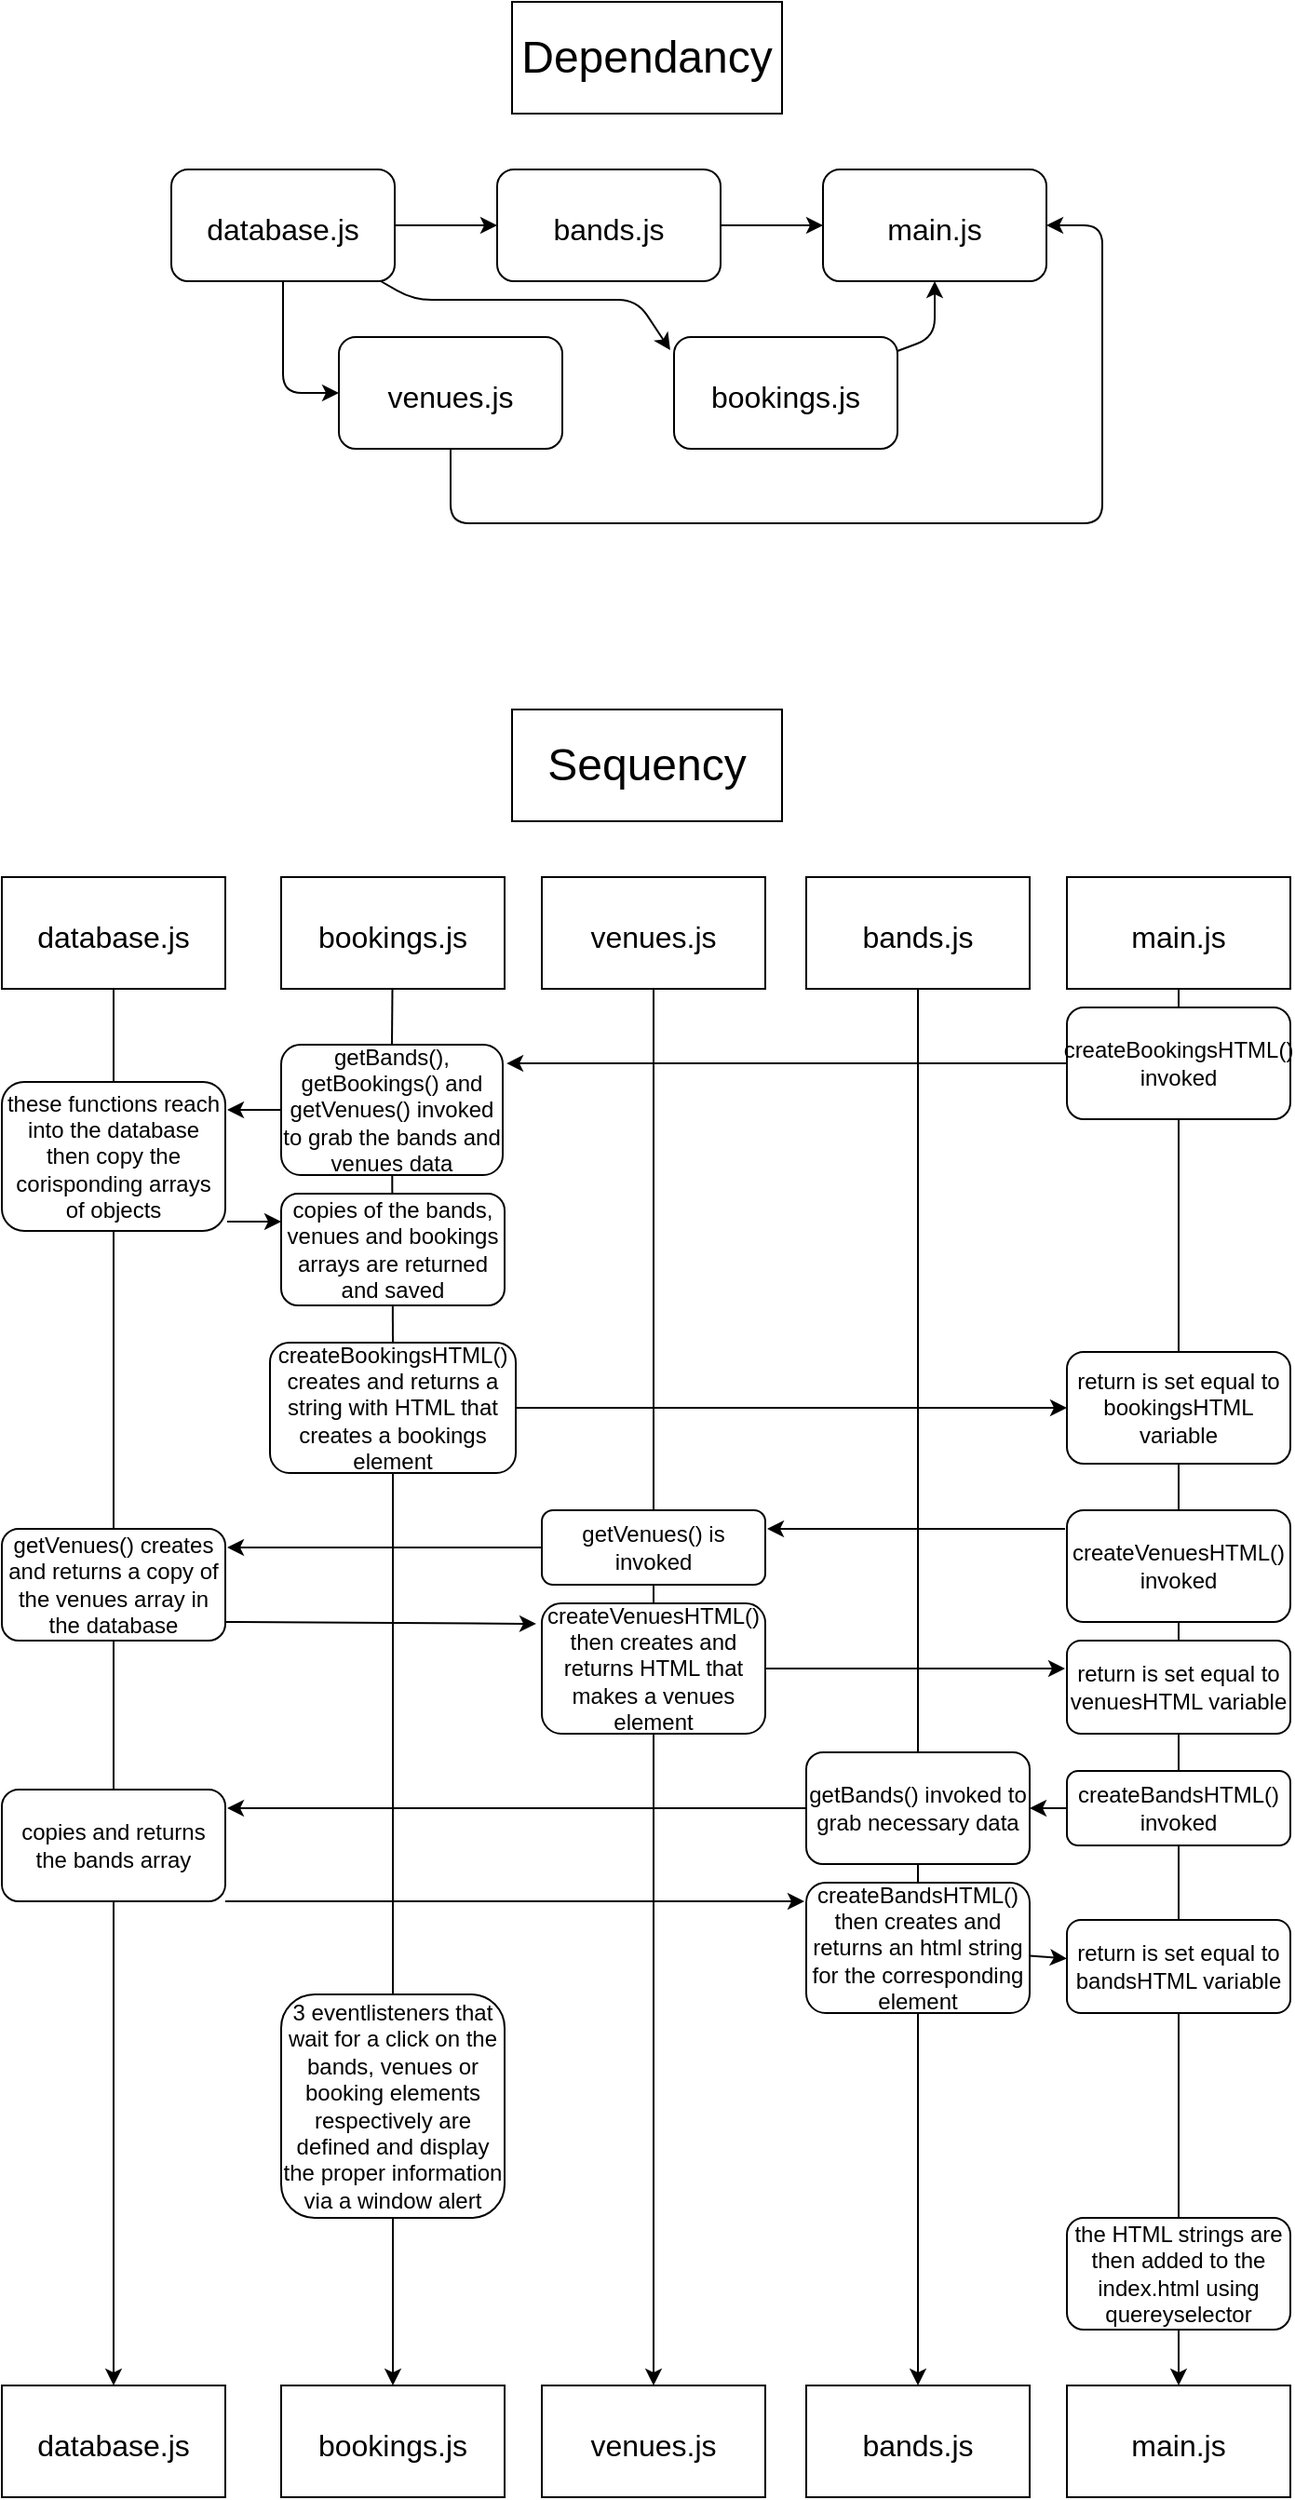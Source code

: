 <mxfile>
    <diagram id="K-RhgE1bavTVzbN6Rjc3" name="Page-1">
        <mxGraphModel dx="811" dy="789" grid="1" gridSize="10" guides="1" tooltips="1" connect="1" arrows="1" fold="1" page="1" pageScale="1" pageWidth="850" pageHeight="1100" math="0" shadow="0">
            <root>
                <mxCell id="0"/>
                <mxCell id="1" parent="0"/>
                <mxCell id="2" value="&lt;font style=&quot;font-size: 24px;&quot;&gt;Dependancy&lt;/font&gt;" style="rounded=0;whiteSpace=wrap;html=1;" vertex="1" parent="1">
                    <mxGeometry x="353" y="50" width="145" height="60" as="geometry"/>
                </mxCell>
                <mxCell id="9" style="edgeStyle=none;html=1;entryX=0;entryY=0.5;entryDx=0;entryDy=0;fontSize=14;" edge="1" parent="1" source="3" target="4">
                    <mxGeometry relative="1" as="geometry">
                        <Array as="points">
                            <mxPoint x="230" y="260"/>
                        </Array>
                    </mxGeometry>
                </mxCell>
                <mxCell id="10" style="edgeStyle=none;html=1;fontSize=14;" edge="1" parent="1" source="3" target="5">
                    <mxGeometry relative="1" as="geometry"/>
                </mxCell>
                <mxCell id="13" style="edgeStyle=none;html=1;entryX=-0.017;entryY=0.117;entryDx=0;entryDy=0;entryPerimeter=0;fontSize=14;" edge="1" parent="1" source="3" target="6">
                    <mxGeometry relative="1" as="geometry">
                        <Array as="points">
                            <mxPoint x="300" y="210"/>
                            <mxPoint x="420" y="210"/>
                        </Array>
                    </mxGeometry>
                </mxCell>
                <mxCell id="3" value="&lt;font size=&quot;3&quot;&gt;database.js&lt;/font&gt;" style="rounded=1;whiteSpace=wrap;html=1;fontSize=24;" vertex="1" parent="1">
                    <mxGeometry x="170" y="140" width="120" height="60" as="geometry"/>
                </mxCell>
                <mxCell id="12" style="edgeStyle=none;html=1;entryX=1;entryY=0.5;entryDx=0;entryDy=0;fontSize=14;" edge="1" parent="1" source="4" target="8">
                    <mxGeometry relative="1" as="geometry">
                        <Array as="points">
                            <mxPoint x="320" y="330"/>
                            <mxPoint x="670" y="330"/>
                            <mxPoint x="670" y="170"/>
                        </Array>
                    </mxGeometry>
                </mxCell>
                <mxCell id="4" value="&lt;font size=&quot;3&quot;&gt;venues.js&lt;/font&gt;" style="rounded=1;whiteSpace=wrap;html=1;fontSize=24;" vertex="1" parent="1">
                    <mxGeometry x="260" y="230" width="120" height="60" as="geometry"/>
                </mxCell>
                <mxCell id="11" style="edgeStyle=none;html=1;fontSize=14;" edge="1" parent="1" source="5" target="8">
                    <mxGeometry relative="1" as="geometry"/>
                </mxCell>
                <mxCell id="5" value="&lt;font size=&quot;3&quot;&gt;bands.js&lt;/font&gt;" style="rounded=1;whiteSpace=wrap;html=1;fontSize=24;" vertex="1" parent="1">
                    <mxGeometry x="345" y="140" width="120" height="60" as="geometry"/>
                </mxCell>
                <mxCell id="14" style="edgeStyle=none;html=1;entryX=0.5;entryY=1;entryDx=0;entryDy=0;fontSize=14;" edge="1" parent="1" source="6" target="8">
                    <mxGeometry relative="1" as="geometry">
                        <Array as="points">
                            <mxPoint x="580" y="230"/>
                        </Array>
                    </mxGeometry>
                </mxCell>
                <mxCell id="6" value="&lt;font size=&quot;3&quot;&gt;bookings.js&lt;/font&gt;" style="rounded=1;whiteSpace=wrap;html=1;fontSize=24;" vertex="1" parent="1">
                    <mxGeometry x="440" y="230" width="120" height="60" as="geometry"/>
                </mxCell>
                <mxCell id="8" value="&lt;font size=&quot;3&quot;&gt;main.js&lt;/font&gt;" style="rounded=1;whiteSpace=wrap;html=1;fontSize=24;" vertex="1" parent="1">
                    <mxGeometry x="520" y="140" width="120" height="60" as="geometry"/>
                </mxCell>
                <mxCell id="15" value="&lt;font style=&quot;font-size: 24px;&quot;&gt;Sequency&lt;/font&gt;" style="rounded=0;whiteSpace=wrap;html=1;" vertex="1" parent="1">
                    <mxGeometry x="353" y="430" width="145" height="60" as="geometry"/>
                </mxCell>
                <mxCell id="26" style="edgeStyle=none;html=1;fontSize=14;startArrow=none;" edge="1" parent="1" source="69" target="21">
                    <mxGeometry relative="1" as="geometry"/>
                </mxCell>
                <mxCell id="16" value="&lt;font size=&quot;3&quot;&gt;database.js&lt;/font&gt;" style="rounded=0;whiteSpace=wrap;html=1;fontSize=24;" vertex="1" parent="1">
                    <mxGeometry x="79" y="520" width="120" height="60" as="geometry"/>
                </mxCell>
                <mxCell id="29" style="edgeStyle=none;html=1;entryX=0.5;entryY=0;entryDx=0;entryDy=0;fontSize=14;startArrow=none;" edge="1" parent="1" source="74" target="22">
                    <mxGeometry relative="1" as="geometry"/>
                </mxCell>
                <mxCell id="17" value="&lt;font size=&quot;3&quot;&gt;bands.js&lt;/font&gt;" style="rounded=0;whiteSpace=wrap;html=1;fontSize=24;" vertex="1" parent="1">
                    <mxGeometry x="511" y="520" width="120" height="60" as="geometry"/>
                </mxCell>
                <mxCell id="30" style="edgeStyle=none;html=1;entryX=0.5;entryY=0;entryDx=0;entryDy=0;fontSize=14;startArrow=none;" edge="1" parent="1" source="82" target="23">
                    <mxGeometry relative="1" as="geometry">
                        <mxPoint x="711" y="700" as="sourcePoint"/>
                    </mxGeometry>
                </mxCell>
                <mxCell id="18" value="&lt;font size=&quot;3&quot;&gt;main.js&lt;/font&gt;" style="rounded=0;whiteSpace=wrap;html=1;fontSize=24;" vertex="1" parent="1">
                    <mxGeometry x="651" y="520" width="120" height="60" as="geometry"/>
                </mxCell>
                <mxCell id="28" style="edgeStyle=none;html=1;entryX=0.5;entryY=0;entryDx=0;entryDy=0;fontSize=14;startArrow=none;" edge="1" parent="1" source="59" target="24">
                    <mxGeometry relative="1" as="geometry">
                        <mxPoint x="429" y="820" as="sourcePoint"/>
                    </mxGeometry>
                </mxCell>
                <mxCell id="19" value="&lt;font size=&quot;3&quot;&gt;venues.js&lt;/font&gt;" style="rounded=0;whiteSpace=wrap;html=1;fontSize=24;" vertex="1" parent="1">
                    <mxGeometry x="369" y="520" width="120" height="60" as="geometry"/>
                </mxCell>
                <mxCell id="27" style="edgeStyle=none;html=1;entryX=0.5;entryY=0;entryDx=0;entryDy=0;fontSize=14;startArrow=none;" edge="1" parent="1" source="47" target="25">
                    <mxGeometry relative="1" as="geometry"/>
                </mxCell>
                <mxCell id="20" value="&lt;font size=&quot;3&quot;&gt;bookings.js&lt;/font&gt;" style="rounded=0;whiteSpace=wrap;html=1;fontSize=24;" vertex="1" parent="1">
                    <mxGeometry x="229" y="520" width="120" height="60" as="geometry"/>
                </mxCell>
                <mxCell id="21" value="&lt;font size=&quot;3&quot;&gt;database.js&lt;/font&gt;" style="rounded=0;whiteSpace=wrap;html=1;fontSize=24;" vertex="1" parent="1">
                    <mxGeometry x="79" y="1330" width="120" height="60" as="geometry"/>
                </mxCell>
                <mxCell id="22" value="&lt;font size=&quot;3&quot;&gt;bands.js&lt;/font&gt;" style="rounded=0;whiteSpace=wrap;html=1;fontSize=24;" vertex="1" parent="1">
                    <mxGeometry x="511" y="1330" width="120" height="60" as="geometry"/>
                </mxCell>
                <mxCell id="23" value="&lt;font size=&quot;3&quot;&gt;main.js&lt;/font&gt;" style="rounded=0;whiteSpace=wrap;html=1;fontSize=24;" vertex="1" parent="1">
                    <mxGeometry x="651" y="1330" width="120" height="60" as="geometry"/>
                </mxCell>
                <mxCell id="24" value="&lt;font size=&quot;3&quot;&gt;venues.js&lt;/font&gt;" style="rounded=0;whiteSpace=wrap;html=1;fontSize=24;" vertex="1" parent="1">
                    <mxGeometry x="369" y="1330" width="120" height="60" as="geometry"/>
                </mxCell>
                <mxCell id="25" value="&lt;font size=&quot;3&quot;&gt;bookings.js&lt;/font&gt;" style="rounded=0;whiteSpace=wrap;html=1;fontSize=24;" vertex="1" parent="1">
                    <mxGeometry x="229" y="1330" width="120" height="60" as="geometry"/>
                </mxCell>
                <mxCell id="32" value="" style="edgeStyle=none;html=1;fontSize=14;endArrow=none;startArrow=none;" edge="1" parent="1" source="44">
                    <mxGeometry relative="1" as="geometry">
                        <mxPoint x="711" y="580" as="sourcePoint"/>
                        <mxPoint x="711" y="700" as="targetPoint"/>
                    </mxGeometry>
                </mxCell>
                <mxCell id="36" value="" style="edgeStyle=none;html=1;entryX=0.5;entryY=0;entryDx=0;entryDy=0;fontSize=14;endArrow=none;" edge="1" parent="1" source="20" target="35">
                    <mxGeometry relative="1" as="geometry">
                        <mxPoint x="289" y="580" as="sourcePoint"/>
                        <mxPoint x="289" y="1240" as="targetPoint"/>
                    </mxGeometry>
                </mxCell>
                <mxCell id="38" style="edgeStyle=none;html=1;fontSize=12;" edge="1" parent="1" source="35">
                    <mxGeometry relative="1" as="geometry">
                        <mxPoint x="200" y="645" as="targetPoint"/>
                    </mxGeometry>
                </mxCell>
                <mxCell id="35" value="getBands(), getBookings() and getVenues() invoked&lt;br&gt;to grab the bands and venues data" style="rounded=1;whiteSpace=wrap;html=1;fontSize=12;" vertex="1" parent="1">
                    <mxGeometry x="229" y="610" width="119" height="70" as="geometry"/>
                </mxCell>
                <mxCell id="41" style="edgeStyle=none;html=1;entryX=0;entryY=0.25;entryDx=0;entryDy=0;fontSize=12;" edge="1" parent="1" target="40">
                    <mxGeometry relative="1" as="geometry">
                        <mxPoint x="200" y="705" as="sourcePoint"/>
                    </mxGeometry>
                </mxCell>
                <mxCell id="43" value="" style="edgeStyle=none;html=1;fontSize=14;endArrow=none;" edge="1" parent="1" source="19">
                    <mxGeometry relative="1" as="geometry">
                        <mxPoint x="429" y="580" as="sourcePoint"/>
                        <mxPoint x="429" y="830" as="targetPoint"/>
                    </mxGeometry>
                </mxCell>
                <mxCell id="45" value="" style="edgeStyle=none;html=1;fontSize=14;endArrow=none;" edge="1" parent="1" source="18" target="44">
                    <mxGeometry relative="1" as="geometry">
                        <mxPoint x="711" y="580" as="sourcePoint"/>
                        <mxPoint x="711" y="700" as="targetPoint"/>
                    </mxGeometry>
                </mxCell>
                <mxCell id="46" style="edgeStyle=none;html=1;entryX=1.017;entryY=0.143;entryDx=0;entryDy=0;entryPerimeter=0;fontSize=12;" edge="1" parent="1" source="44" target="35">
                    <mxGeometry relative="1" as="geometry"/>
                </mxCell>
                <mxCell id="44" value="createBookingsHTML()&lt;br&gt;invoked" style="rounded=1;whiteSpace=wrap;html=1;fontSize=12;" vertex="1" parent="1">
                    <mxGeometry x="651" y="590" width="120" height="60" as="geometry"/>
                </mxCell>
                <mxCell id="48" value="" style="edgeStyle=none;html=1;entryX=0.5;entryY=0;entryDx=0;entryDy=0;fontSize=14;startArrow=none;endArrow=none;" edge="1" parent="1" source="35" target="47">
                    <mxGeometry relative="1" as="geometry">
                        <mxPoint x="288.529" y="680" as="sourcePoint"/>
                        <mxPoint x="289" y="1240" as="targetPoint"/>
                    </mxGeometry>
                </mxCell>
                <mxCell id="49" style="edgeStyle=none;html=1;fontSize=12;" edge="1" parent="1" source="47" target="50">
                    <mxGeometry relative="1" as="geometry">
                        <mxPoint x="650" y="805" as="targetPoint"/>
                    </mxGeometry>
                </mxCell>
                <mxCell id="47" value="createBookingsHTML()&lt;br&gt;creates and returns a string with HTML that creates a bookings element" style="rounded=1;whiteSpace=wrap;html=1;fontSize=12;" vertex="1" parent="1">
                    <mxGeometry x="223" y="770" width="132" height="70" as="geometry"/>
                </mxCell>
                <mxCell id="51" value="" style="edgeStyle=none;html=1;entryX=0.5;entryY=0;entryDx=0;entryDy=0;fontSize=14;startArrow=none;endArrow=none;" edge="1" parent="1" target="50">
                    <mxGeometry relative="1" as="geometry">
                        <mxPoint x="711" y="700" as="sourcePoint"/>
                        <mxPoint x="711" y="1240" as="targetPoint"/>
                    </mxGeometry>
                </mxCell>
                <mxCell id="50" value="return is set equal to bookingsHTML variable" style="rounded=1;whiteSpace=wrap;html=1;fontSize=12;" vertex="1" parent="1">
                    <mxGeometry x="651" y="775" width="120" height="60" as="geometry"/>
                </mxCell>
                <mxCell id="53" value="" style="edgeStyle=none;html=1;entryX=0.5;entryY=0;entryDx=0;entryDy=0;fontSize=14;startArrow=none;endArrow=none;" edge="1" parent="1" source="50" target="52">
                    <mxGeometry relative="1" as="geometry">
                        <mxPoint x="711" y="835" as="sourcePoint"/>
                        <mxPoint x="711" y="1240" as="targetPoint"/>
                    </mxGeometry>
                </mxCell>
                <mxCell id="61" style="edgeStyle=none;html=1;fontSize=12;" edge="1" parent="1">
                    <mxGeometry relative="1" as="geometry">
                        <mxPoint x="490" y="870" as="targetPoint"/>
                        <mxPoint x="650" y="870" as="sourcePoint"/>
                    </mxGeometry>
                </mxCell>
                <mxCell id="52" value="createVenuesHTML() invoked" style="rounded=1;whiteSpace=wrap;html=1;fontSize=12;" vertex="1" parent="1">
                    <mxGeometry x="651" y="860" width="120" height="60" as="geometry"/>
                </mxCell>
                <mxCell id="57" style="edgeStyle=none;html=1;fontSize=12;" edge="1" parent="1" source="54">
                    <mxGeometry relative="1" as="geometry">
                        <mxPoint x="200" y="880" as="targetPoint"/>
                    </mxGeometry>
                </mxCell>
                <mxCell id="58" style="edgeStyle=none;html=1;fontSize=12;entryX=-0.025;entryY=0.157;entryDx=0;entryDy=0;entryPerimeter=0;" edge="1" parent="1" target="59">
                    <mxGeometry relative="1" as="geometry">
                        <mxPoint x="340" y="920" as="targetPoint"/>
                        <mxPoint x="199" y="920" as="sourcePoint"/>
                    </mxGeometry>
                </mxCell>
                <mxCell id="64" style="edgeStyle=none;html=1;fontSize=12;" edge="1" parent="1" source="59">
                    <mxGeometry relative="1" as="geometry">
                        <mxPoint x="650" y="945" as="targetPoint"/>
                    </mxGeometry>
                </mxCell>
                <mxCell id="59" value="createVenuesHTML() then creates and returns HTML that makes a venues element" style="rounded=1;whiteSpace=wrap;html=1;fontSize=12;" vertex="1" parent="1">
                    <mxGeometry x="369" y="910" width="120" height="70" as="geometry"/>
                </mxCell>
                <mxCell id="63" value="" style="edgeStyle=none;html=1;entryX=0.5;entryY=0;entryDx=0;entryDy=0;fontSize=14;startArrow=none;endArrow=none;" edge="1" parent="1" source="52" target="62">
                    <mxGeometry relative="1" as="geometry">
                        <mxPoint x="711" y="920" as="sourcePoint"/>
                        <mxPoint x="711" y="1240" as="targetPoint"/>
                    </mxGeometry>
                </mxCell>
                <mxCell id="62" value="return is set equal to venuesHTML variable" style="rounded=1;whiteSpace=wrap;html=1;fontSize=12;" vertex="1" parent="1">
                    <mxGeometry x="651" y="930" width="120" height="50" as="geometry"/>
                </mxCell>
                <mxCell id="60" value="" style="edgeStyle=none;html=1;entryX=0.5;entryY=0;entryDx=0;entryDy=0;fontSize=14;startArrow=none;endArrow=none;" edge="1" parent="1" target="59">
                    <mxGeometry relative="1" as="geometry">
                        <mxPoint x="429" y="820" as="sourcePoint"/>
                        <mxPoint x="429" y="1240" as="targetPoint"/>
                    </mxGeometry>
                </mxCell>
                <mxCell id="54" value="getVenues() is invoked" style="rounded=1;whiteSpace=wrap;html=1;fontSize=12;" vertex="1" parent="1">
                    <mxGeometry x="369" y="860" width="120" height="40" as="geometry"/>
                </mxCell>
                <mxCell id="40" value="copies of the bands, venues and bookings arrays are returned and saved" style="rounded=1;whiteSpace=wrap;html=1;fontSize=12;" vertex="1" parent="1">
                    <mxGeometry x="229" y="690" width="120" height="60" as="geometry"/>
                </mxCell>
                <mxCell id="72" style="edgeStyle=none;html=1;fontSize=12;" edge="1" parent="1" source="65" target="66">
                    <mxGeometry relative="1" as="geometry"/>
                </mxCell>
                <mxCell id="67" value="" style="edgeStyle=none;html=1;entryX=0.5;entryY=0;entryDx=0;entryDy=0;fontSize=14;endArrow=none;" edge="1" parent="1" source="17" target="66">
                    <mxGeometry relative="1" as="geometry">
                        <mxPoint x="571" y="580" as="sourcePoint"/>
                        <mxPoint x="571" y="1240" as="targetPoint"/>
                    </mxGeometry>
                </mxCell>
                <mxCell id="68" style="edgeStyle=none;html=1;fontSize=12;" edge="1" parent="1" source="66">
                    <mxGeometry relative="1" as="geometry">
                        <mxPoint x="200" y="1020" as="targetPoint"/>
                    </mxGeometry>
                </mxCell>
                <mxCell id="66" value="getBands() invoked to grab necessary data" style="rounded=1;whiteSpace=wrap;html=1;fontSize=12;" vertex="1" parent="1">
                    <mxGeometry x="511" y="990" width="120" height="60" as="geometry"/>
                </mxCell>
                <mxCell id="70" value="" style="edgeStyle=none;html=1;fontSize=14;endArrow=none;" edge="1" parent="1" source="16" target="69">
                    <mxGeometry relative="1" as="geometry">
                        <mxPoint x="139" y="580" as="sourcePoint"/>
                        <mxPoint x="139" y="1240" as="targetPoint"/>
                    </mxGeometry>
                </mxCell>
                <mxCell id="76" style="edgeStyle=none;html=1;fontSize=12;exitX=1;exitY=1;exitDx=0;exitDy=0;" edge="1" parent="1" source="69">
                    <mxGeometry relative="1" as="geometry">
                        <mxPoint x="510" y="1070" as="targetPoint"/>
                    </mxGeometry>
                </mxCell>
                <mxCell id="69" value="copies and returns the bands array" style="rounded=1;whiteSpace=wrap;html=1;fontSize=12;" vertex="1" parent="1">
                    <mxGeometry x="79" y="1010" width="120" height="60" as="geometry"/>
                </mxCell>
                <mxCell id="73" value="" style="edgeStyle=none;html=1;entryX=0.5;entryY=0;entryDx=0;entryDy=0;fontSize=14;startArrow=none;endArrow=none;" edge="1" parent="1" source="62" target="65">
                    <mxGeometry relative="1" as="geometry">
                        <mxPoint x="711" y="980" as="sourcePoint"/>
                        <mxPoint x="711" y="1240" as="targetPoint"/>
                    </mxGeometry>
                </mxCell>
                <mxCell id="65" value="createBandsHTML() invoked" style="rounded=1;whiteSpace=wrap;html=1;fontSize=12;" vertex="1" parent="1">
                    <mxGeometry x="651" y="1000" width="120" height="40" as="geometry"/>
                </mxCell>
                <mxCell id="75" value="" style="edgeStyle=none;html=1;entryX=0.5;entryY=0;entryDx=0;entryDy=0;fontSize=14;startArrow=none;endArrow=none;" edge="1" parent="1" source="66" target="74">
                    <mxGeometry relative="1" as="geometry">
                        <mxPoint x="571" y="1050" as="sourcePoint"/>
                        <mxPoint x="571" y="1240" as="targetPoint"/>
                    </mxGeometry>
                </mxCell>
                <mxCell id="79" style="edgeStyle=none;html=1;fontSize=12;" edge="1" parent="1" source="74" target="77">
                    <mxGeometry relative="1" as="geometry"/>
                </mxCell>
                <mxCell id="74" value="createBandsHTML()&lt;br&gt;then creates and returns an html string for the corresponding element" style="rounded=1;whiteSpace=wrap;html=1;fontSize=12;" vertex="1" parent="1">
                    <mxGeometry x="511" y="1060" width="120" height="70" as="geometry"/>
                </mxCell>
                <mxCell id="78" value="" style="edgeStyle=none;html=1;entryX=0.5;entryY=0;entryDx=0;entryDy=0;fontSize=14;startArrow=none;endArrow=none;" edge="1" parent="1" source="65" target="77">
                    <mxGeometry relative="1" as="geometry">
                        <mxPoint x="711" y="1040" as="sourcePoint"/>
                        <mxPoint x="711" y="1420" as="targetPoint"/>
                    </mxGeometry>
                </mxCell>
                <mxCell id="77" value="return is set equal to bandsHTML variable" style="rounded=1;whiteSpace=wrap;html=1;fontSize=12;" vertex="1" parent="1">
                    <mxGeometry x="651" y="1080" width="120" height="50" as="geometry"/>
                </mxCell>
                <mxCell id="80" value="3 eventlisteners that wait for a click on the bands, venues or booking elements respectively are defined and display the proper information via a window alert" style="rounded=1;whiteSpace=wrap;html=1;fontSize=12;" vertex="1" parent="1">
                    <mxGeometry x="229" y="1120" width="120" height="120" as="geometry"/>
                </mxCell>
                <mxCell id="84" value="" style="edgeStyle=none;html=1;entryX=0.5;entryY=0;entryDx=0;entryDy=0;fontSize=14;startArrow=none;endArrow=none;" edge="1" parent="1" source="77" target="82">
                    <mxGeometry relative="1" as="geometry">
                        <mxPoint x="711" y="1130" as="sourcePoint"/>
                        <mxPoint x="711" y="1420" as="targetPoint"/>
                    </mxGeometry>
                </mxCell>
                <mxCell id="82" value="the HTML strings are then added to the index.html using quereyselector" style="rounded=1;whiteSpace=wrap;html=1;fontSize=12;" vertex="1" parent="1">
                    <mxGeometry x="651" y="1240" width="120" height="60" as="geometry"/>
                </mxCell>
                <mxCell id="37" value="these functions reach into the database then copy the corisponding arrays of objects" style="rounded=1;whiteSpace=wrap;html=1;fontSize=12;" vertex="1" parent="1">
                    <mxGeometry x="79" y="630" width="120" height="80" as="geometry"/>
                </mxCell>
                <mxCell id="55" value="getVenues() creates and returns a copy of the venues array in the database" style="rounded=1;whiteSpace=wrap;html=1;fontSize=12;" vertex="1" parent="1">
                    <mxGeometry x="79" y="870" width="120" height="60" as="geometry"/>
                </mxCell>
            </root>
        </mxGraphModel>
    </diagram>
</mxfile>